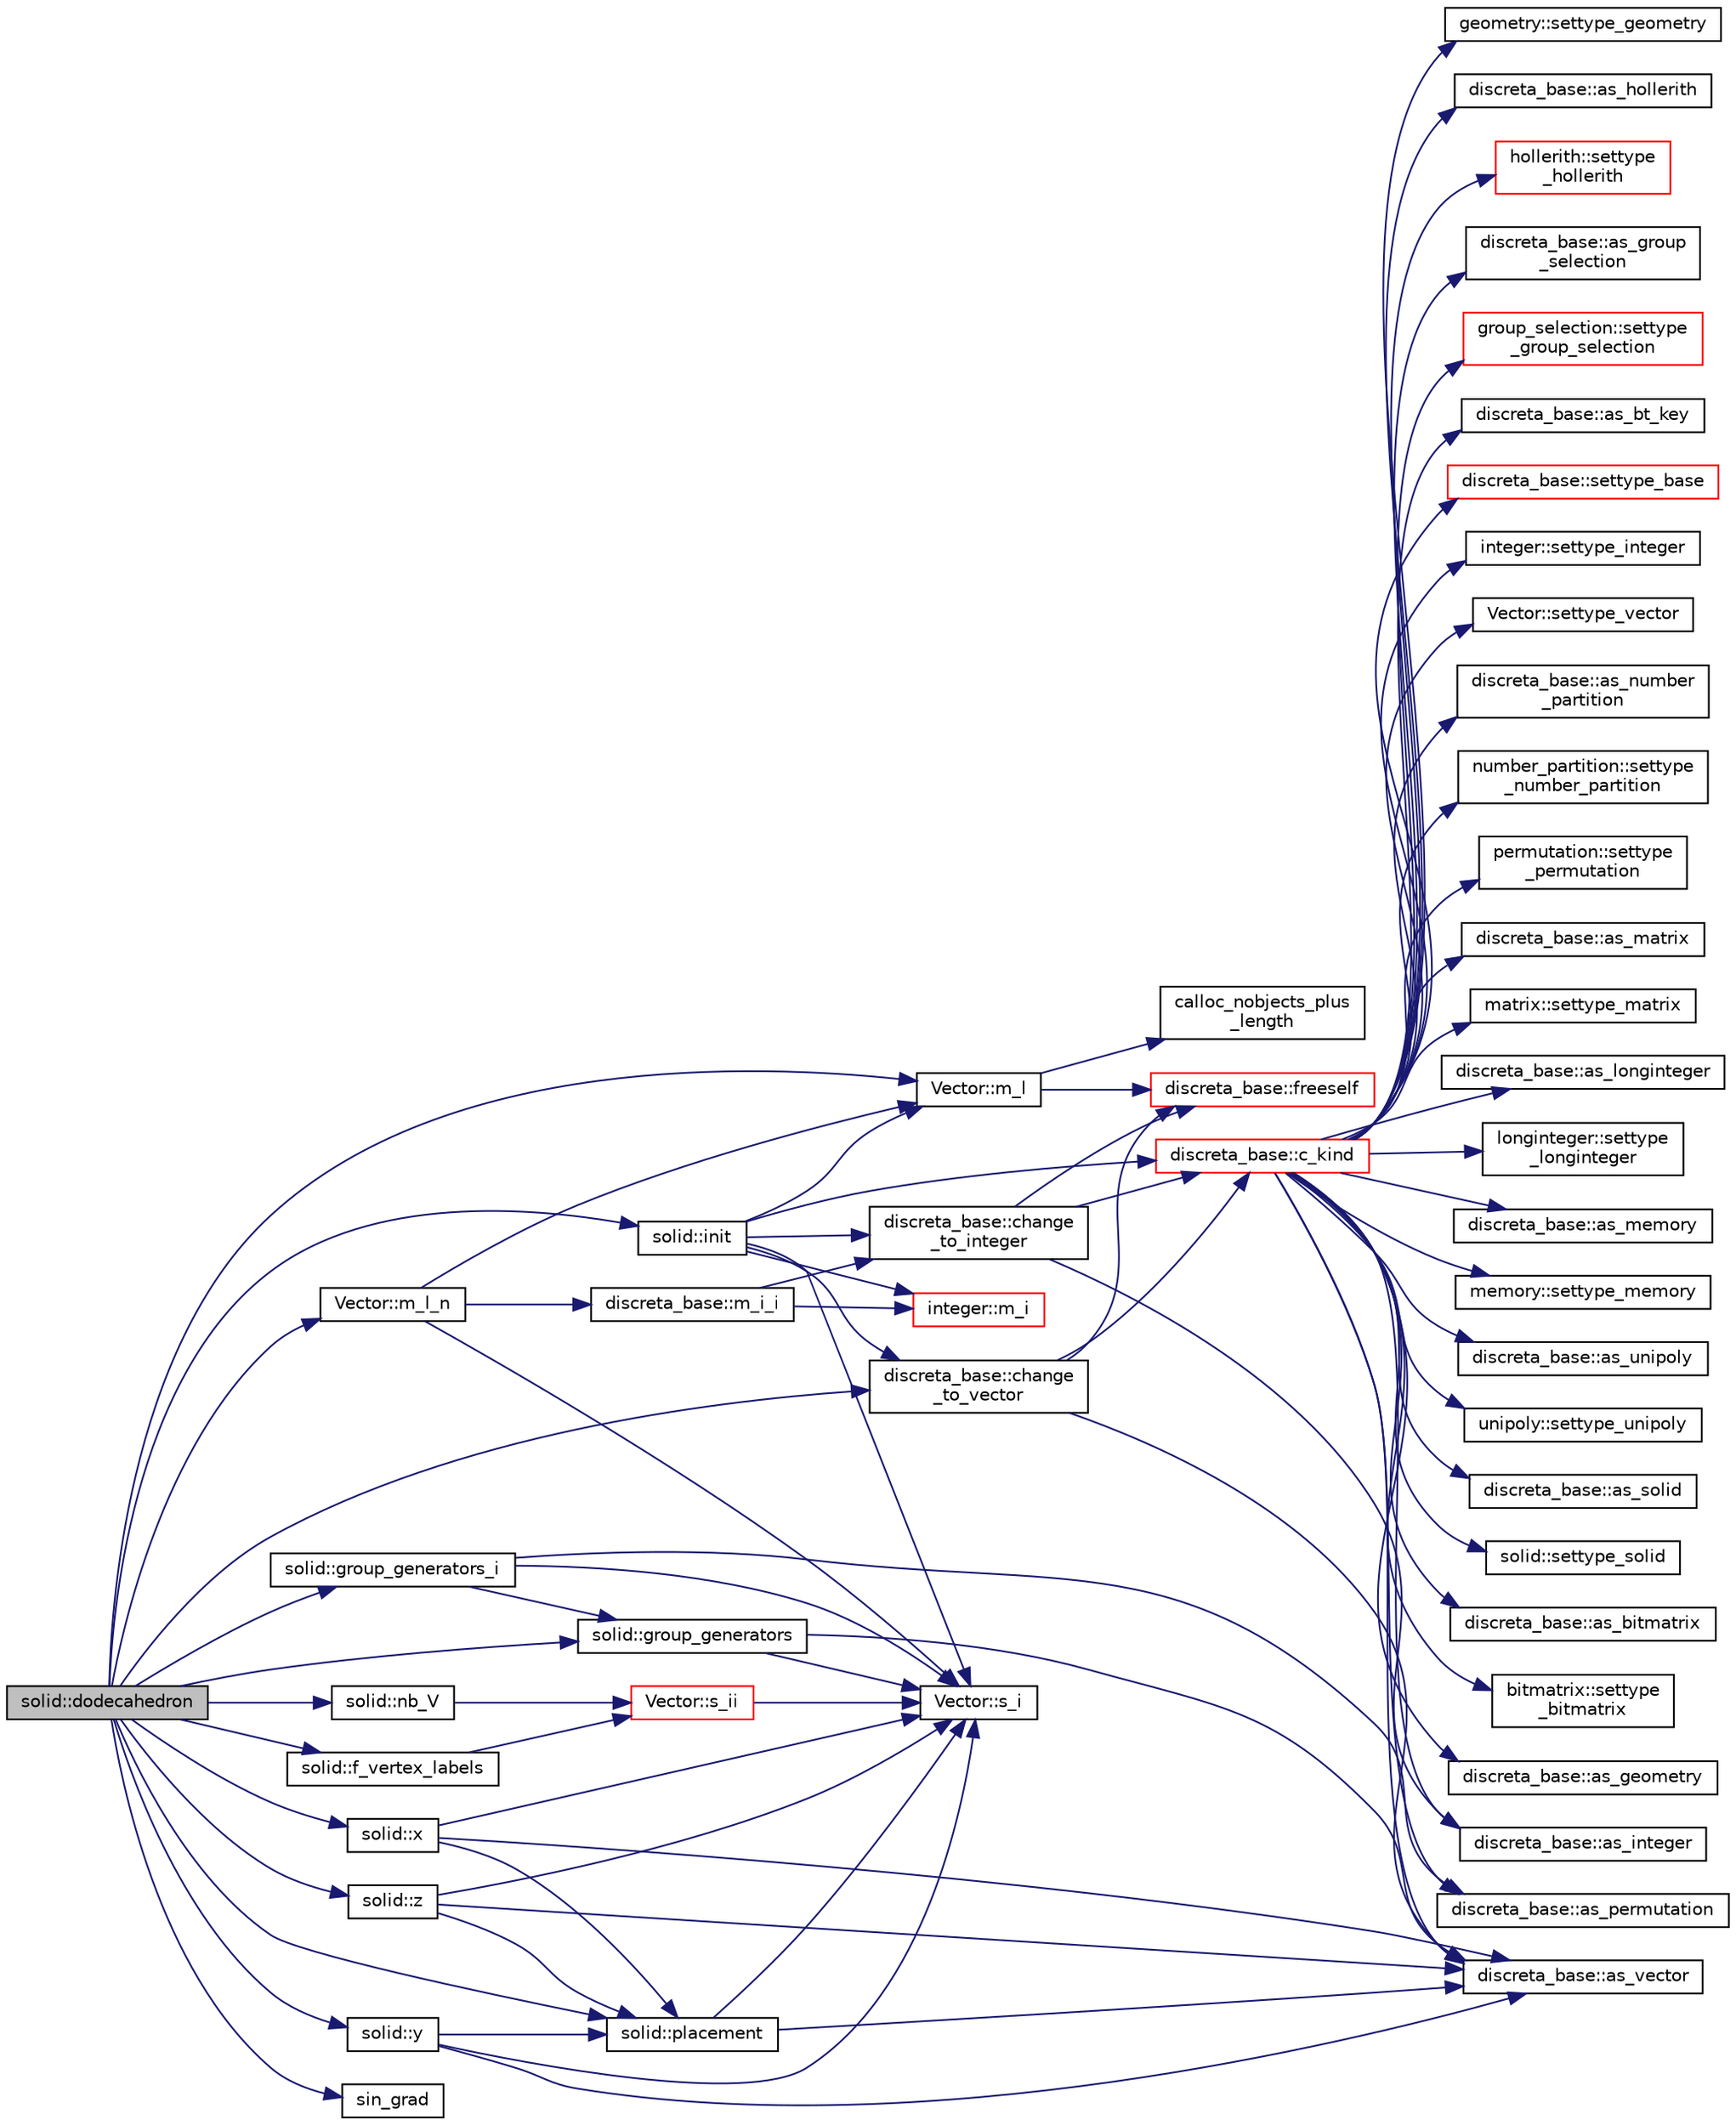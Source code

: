 digraph "solid::dodecahedron"
{
  edge [fontname="Helvetica",fontsize="10",labelfontname="Helvetica",labelfontsize="10"];
  node [fontname="Helvetica",fontsize="10",shape=record];
  rankdir="LR";
  Node1725 [label="solid::dodecahedron",height=0.2,width=0.4,color="black", fillcolor="grey75", style="filled", fontcolor="black"];
  Node1725 -> Node1726 [color="midnightblue",fontsize="10",style="solid",fontname="Helvetica"];
  Node1726 [label="solid::init",height=0.2,width=0.4,color="black", fillcolor="white", style="filled",URL="$d8/def/classsolid.html#afc711954316958b35630fbc8542bcd05"];
  Node1726 -> Node1727 [color="midnightblue",fontsize="10",style="solid",fontname="Helvetica"];
  Node1727 [label="Vector::m_l",height=0.2,width=0.4,color="black", fillcolor="white", style="filled",URL="$d5/db2/class_vector.html#a00f5520c2a6b4f5282a1a8bcf8ea74eb"];
  Node1727 -> Node1728 [color="midnightblue",fontsize="10",style="solid",fontname="Helvetica"];
  Node1728 [label="discreta_base::freeself",height=0.2,width=0.4,color="red", fillcolor="white", style="filled",URL="$d7/d71/classdiscreta__base.html#a9a3c9501a562293b5667c11b9174d6e5"];
  Node1727 -> Node1776 [color="midnightblue",fontsize="10",style="solid",fontname="Helvetica"];
  Node1776 [label="calloc_nobjects_plus\l_length",height=0.2,width=0.4,color="black", fillcolor="white", style="filled",URL="$d9/d60/discreta_8h.html#a71599d54c8c17dfa065a363f5cdd0aa4"];
  Node1726 -> Node1777 [color="midnightblue",fontsize="10",style="solid",fontname="Helvetica"];
  Node1777 [label="discreta_base::c_kind",height=0.2,width=0.4,color="red", fillcolor="white", style="filled",URL="$d7/d71/classdiscreta__base.html#adc2ff61589c2d083688e7a43f333cb62"];
  Node1777 -> Node1778 [color="midnightblue",fontsize="10",style="solid",fontname="Helvetica"];
  Node1778 [label="discreta_base::settype_base",height=0.2,width=0.4,color="red", fillcolor="white", style="filled",URL="$d7/d71/classdiscreta__base.html#a4f42899a89447d1c3993ea07c38f8ad4"];
  Node1777 -> Node1737 [color="midnightblue",fontsize="10",style="solid",fontname="Helvetica"];
  Node1737 [label="discreta_base::as_integer",height=0.2,width=0.4,color="black", fillcolor="white", style="filled",URL="$d7/d71/classdiscreta__base.html#a00d7691eaf874fd283d942692fe8dd26"];
  Node1777 -> Node1779 [color="midnightblue",fontsize="10",style="solid",fontname="Helvetica"];
  Node1779 [label="integer::settype_integer",height=0.2,width=0.4,color="black", fillcolor="white", style="filled",URL="$d0/de5/classinteger.html#a6265c65ef311229acd513d748faba796"];
  Node1777 -> Node1739 [color="midnightblue",fontsize="10",style="solid",fontname="Helvetica"];
  Node1739 [label="discreta_base::as_vector",height=0.2,width=0.4,color="black", fillcolor="white", style="filled",URL="$d7/d71/classdiscreta__base.html#a7bdd6cae39c380b128ee9e17e42cf020"];
  Node1777 -> Node1780 [color="midnightblue",fontsize="10",style="solid",fontname="Helvetica"];
  Node1780 [label="Vector::settype_vector",height=0.2,width=0.4,color="black", fillcolor="white", style="filled",URL="$d5/db2/class_vector.html#a34e0d00b18c051f23904a8429fa6c8b4"];
  Node1777 -> Node1742 [color="midnightblue",fontsize="10",style="solid",fontname="Helvetica"];
  Node1742 [label="discreta_base::as_number\l_partition",height=0.2,width=0.4,color="black", fillcolor="white", style="filled",URL="$d7/d71/classdiscreta__base.html#a307aa09de0e925d46697707968ffab00"];
  Node1777 -> Node1781 [color="midnightblue",fontsize="10",style="solid",fontname="Helvetica"];
  Node1781 [label="number_partition::settype\l_number_partition",height=0.2,width=0.4,color="black", fillcolor="white", style="filled",URL="$df/d50/classnumber__partition.html#a3aaec1b557758f643ffc8555bbc358be"];
  Node1777 -> Node1744 [color="midnightblue",fontsize="10",style="solid",fontname="Helvetica"];
  Node1744 [label="discreta_base::as_permutation",height=0.2,width=0.4,color="black", fillcolor="white", style="filled",URL="$d7/d71/classdiscreta__base.html#aa4e72f36a82984239b12ae831e131098"];
  Node1777 -> Node1782 [color="midnightblue",fontsize="10",style="solid",fontname="Helvetica"];
  Node1782 [label="permutation::settype\l_permutation",height=0.2,width=0.4,color="black", fillcolor="white", style="filled",URL="$d0/d08/classpermutation.html#af1eea29f86195cede9562e444664c28c"];
  Node1777 -> Node1746 [color="midnightblue",fontsize="10",style="solid",fontname="Helvetica"];
  Node1746 [label="discreta_base::as_matrix",height=0.2,width=0.4,color="black", fillcolor="white", style="filled",URL="$d7/d71/classdiscreta__base.html#ae4d7f56d917a4707b838fbffde6467ff"];
  Node1777 -> Node1783 [color="midnightblue",fontsize="10",style="solid",fontname="Helvetica"];
  Node1783 [label="matrix::settype_matrix",height=0.2,width=0.4,color="black", fillcolor="white", style="filled",URL="$d1/d8d/classmatrix.html#a1780283a64a789e4084d792683d276bb"];
  Node1777 -> Node1749 [color="midnightblue",fontsize="10",style="solid",fontname="Helvetica"];
  Node1749 [label="discreta_base::as_longinteger",height=0.2,width=0.4,color="black", fillcolor="white", style="filled",URL="$d7/d71/classdiscreta__base.html#a20a094639eb711b10c8694c51937f7cd"];
  Node1777 -> Node1784 [color="midnightblue",fontsize="10",style="solid",fontname="Helvetica"];
  Node1784 [label="longinteger::settype\l_longinteger",height=0.2,width=0.4,color="black", fillcolor="white", style="filled",URL="$d3/d71/classlonginteger.html#ae5f811ece8df31b9ff114368a18e1dc5"];
  Node1777 -> Node1752 [color="midnightblue",fontsize="10",style="solid",fontname="Helvetica"];
  Node1752 [label="discreta_base::as_memory",height=0.2,width=0.4,color="black", fillcolor="white", style="filled",URL="$d7/d71/classdiscreta__base.html#ad94b2d7dce0cd4fa22db57f6e79c4bd2"];
  Node1777 -> Node1785 [color="midnightblue",fontsize="10",style="solid",fontname="Helvetica"];
  Node1785 [label="memory::settype_memory",height=0.2,width=0.4,color="black", fillcolor="white", style="filled",URL="$d8/d99/classmemory.html#a33aae277f9b8fe36b02e9d5da895451b"];
  Node1777 -> Node1754 [color="midnightblue",fontsize="10",style="solid",fontname="Helvetica"];
  Node1754 [label="discreta_base::as_unipoly",height=0.2,width=0.4,color="black", fillcolor="white", style="filled",URL="$d7/d71/classdiscreta__base.html#ad50d8027f039fe5c2478cddb243adc9d"];
  Node1777 -> Node1786 [color="midnightblue",fontsize="10",style="solid",fontname="Helvetica"];
  Node1786 [label="unipoly::settype_unipoly",height=0.2,width=0.4,color="black", fillcolor="white", style="filled",URL="$d1/d89/classunipoly.html#a8db854fcc85c5e1150b1f1b1c005c95b"];
  Node1777 -> Node1756 [color="midnightblue",fontsize="10",style="solid",fontname="Helvetica"];
  Node1756 [label="discreta_base::as_solid",height=0.2,width=0.4,color="black", fillcolor="white", style="filled",URL="$d7/d71/classdiscreta__base.html#a1fc5f2b85ec97ab0a69dd64903c970a5"];
  Node1777 -> Node1787 [color="midnightblue",fontsize="10",style="solid",fontname="Helvetica"];
  Node1787 [label="solid::settype_solid",height=0.2,width=0.4,color="black", fillcolor="white", style="filled",URL="$d8/def/classsolid.html#a775bd4821f75a8aee4ea3d4335ff90e0"];
  Node1777 -> Node1758 [color="midnightblue",fontsize="10",style="solid",fontname="Helvetica"];
  Node1758 [label="discreta_base::as_bitmatrix",height=0.2,width=0.4,color="black", fillcolor="white", style="filled",URL="$d7/d71/classdiscreta__base.html#a071ad54ea8ef6c9d1d15f532e5a76df6"];
  Node1777 -> Node1788 [color="midnightblue",fontsize="10",style="solid",fontname="Helvetica"];
  Node1788 [label="bitmatrix::settype\l_bitmatrix",height=0.2,width=0.4,color="black", fillcolor="white", style="filled",URL="$de/dc8/classbitmatrix.html#acb571d947f9526665ebbdc0ce3e2a973"];
  Node1777 -> Node1760 [color="midnightblue",fontsize="10",style="solid",fontname="Helvetica"];
  Node1760 [label="discreta_base::as_geometry",height=0.2,width=0.4,color="black", fillcolor="white", style="filled",URL="$d7/d71/classdiscreta__base.html#a38fc7b4cdd830703e9d87354b79bc5c8"];
  Node1777 -> Node1789 [color="midnightblue",fontsize="10",style="solid",fontname="Helvetica"];
  Node1789 [label="geometry::settype_geometry",height=0.2,width=0.4,color="black", fillcolor="white", style="filled",URL="$da/d44/classgeometry.html#ab4a336baba6a3f56f5ffa053a5be5ba7"];
  Node1777 -> Node1762 [color="midnightblue",fontsize="10",style="solid",fontname="Helvetica"];
  Node1762 [label="discreta_base::as_hollerith",height=0.2,width=0.4,color="black", fillcolor="white", style="filled",URL="$d7/d71/classdiscreta__base.html#a3e66f82711f314710107e2f29e589690"];
  Node1777 -> Node1790 [color="midnightblue",fontsize="10",style="solid",fontname="Helvetica"];
  Node1790 [label="hollerith::settype\l_hollerith",height=0.2,width=0.4,color="red", fillcolor="white", style="filled",URL="$d8/d99/classhollerith.html#a23bbd4acfc88a0e90f1245f243f51f76"];
  Node1777 -> Node1764 [color="midnightblue",fontsize="10",style="solid",fontname="Helvetica"];
  Node1764 [label="discreta_base::as_group\l_selection",height=0.2,width=0.4,color="black", fillcolor="white", style="filled",URL="$d7/d71/classdiscreta__base.html#aae1bac4883c567718bef9fb610abbdc8"];
  Node1777 -> Node1792 [color="midnightblue",fontsize="10",style="solid",fontname="Helvetica"];
  Node1792 [label="group_selection::settype\l_group_selection",height=0.2,width=0.4,color="red", fillcolor="white", style="filled",URL="$d6/db0/classgroup__selection.html#a015ed73b7b8d784bedd4d11ac1fc0ec1"];
  Node1777 -> Node1766 [color="midnightblue",fontsize="10",style="solid",fontname="Helvetica"];
  Node1766 [label="discreta_base::as_bt_key",height=0.2,width=0.4,color="black", fillcolor="white", style="filled",URL="$d7/d71/classdiscreta__base.html#a2734c6e08dca17cf6588bd5064ec1b9f"];
  Node1726 -> Node1794 [color="midnightblue",fontsize="10",style="solid",fontname="Helvetica"];
  Node1794 [label="Vector::s_i",height=0.2,width=0.4,color="black", fillcolor="white", style="filled",URL="$d5/db2/class_vector.html#a1c4fe1752523df8119f70dd550244871"];
  Node1726 -> Node1800 [color="midnightblue",fontsize="10",style="solid",fontname="Helvetica"];
  Node1800 [label="discreta_base::change\l_to_vector",height=0.2,width=0.4,color="black", fillcolor="white", style="filled",URL="$d7/d71/classdiscreta__base.html#a66186d19c55ad54af11e2a040a763c38"];
  Node1800 -> Node1728 [color="midnightblue",fontsize="10",style="solid",fontname="Helvetica"];
  Node1800 -> Node1777 [color="midnightblue",fontsize="10",style="solid",fontname="Helvetica"];
  Node1800 -> Node1739 [color="midnightblue",fontsize="10",style="solid",fontname="Helvetica"];
  Node1726 -> Node1801 [color="midnightblue",fontsize="10",style="solid",fontname="Helvetica"];
  Node1801 [label="discreta_base::change\l_to_integer",height=0.2,width=0.4,color="black", fillcolor="white", style="filled",URL="$d7/d71/classdiscreta__base.html#a58a5a5bd8f8e6f2dd7b4483b66dc7bb9"];
  Node1801 -> Node1728 [color="midnightblue",fontsize="10",style="solid",fontname="Helvetica"];
  Node1801 -> Node1777 [color="midnightblue",fontsize="10",style="solid",fontname="Helvetica"];
  Node1801 -> Node1737 [color="midnightblue",fontsize="10",style="solid",fontname="Helvetica"];
  Node1726 -> Node1802 [color="midnightblue",fontsize="10",style="solid",fontname="Helvetica"];
  Node1802 [label="integer::m_i",height=0.2,width=0.4,color="red", fillcolor="white", style="filled",URL="$d0/de5/classinteger.html#a869091f0a0f35f5354c8c4a70250e8a9"];
  Node1725 -> Node1803 [color="midnightblue",fontsize="10",style="solid",fontname="Helvetica"];
  Node1803 [label="solid::group_generators",height=0.2,width=0.4,color="black", fillcolor="white", style="filled",URL="$d8/def/classsolid.html#a3ec669f29fac875a8a05882714e8a896"];
  Node1803 -> Node1794 [color="midnightblue",fontsize="10",style="solid",fontname="Helvetica"];
  Node1803 -> Node1739 [color="midnightblue",fontsize="10",style="solid",fontname="Helvetica"];
  Node1725 -> Node1727 [color="midnightblue",fontsize="10",style="solid",fontname="Helvetica"];
  Node1725 -> Node1804 [color="midnightblue",fontsize="10",style="solid",fontname="Helvetica"];
  Node1804 [label="solid::group_generators_i",height=0.2,width=0.4,color="black", fillcolor="white", style="filled",URL="$d8/def/classsolid.html#a3736981de8dcd03683b4392a94c54a5c"];
  Node1804 -> Node1803 [color="midnightblue",fontsize="10",style="solid",fontname="Helvetica"];
  Node1804 -> Node1794 [color="midnightblue",fontsize="10",style="solid",fontname="Helvetica"];
  Node1804 -> Node1744 [color="midnightblue",fontsize="10",style="solid",fontname="Helvetica"];
  Node1725 -> Node1805 [color="midnightblue",fontsize="10",style="solid",fontname="Helvetica"];
  Node1805 [label="solid::f_vertex_labels",height=0.2,width=0.4,color="black", fillcolor="white", style="filled",URL="$d8/def/classsolid.html#a4dfce820a08af20da6f8b3b1455073bf"];
  Node1805 -> Node1806 [color="midnightblue",fontsize="10",style="solid",fontname="Helvetica"];
  Node1806 [label="Vector::s_ii",height=0.2,width=0.4,color="red", fillcolor="white", style="filled",URL="$d5/db2/class_vector.html#a75d4942cc7b9794717b4846c10520db8"];
  Node1806 -> Node1794 [color="midnightblue",fontsize="10",style="solid",fontname="Helvetica"];
  Node1725 -> Node1809 [color="midnightblue",fontsize="10",style="solid",fontname="Helvetica"];
  Node1809 [label="solid::nb_V",height=0.2,width=0.4,color="black", fillcolor="white", style="filled",URL="$d8/def/classsolid.html#aca646d2fdafa24105634c4959caa88c8"];
  Node1809 -> Node1806 [color="midnightblue",fontsize="10",style="solid",fontname="Helvetica"];
  Node1725 -> Node1810 [color="midnightblue",fontsize="10",style="solid",fontname="Helvetica"];
  Node1810 [label="solid::placement",height=0.2,width=0.4,color="black", fillcolor="white", style="filled",URL="$d8/def/classsolid.html#ac06c1e06d6dc5c6f43b1c850892548c8"];
  Node1810 -> Node1794 [color="midnightblue",fontsize="10",style="solid",fontname="Helvetica"];
  Node1810 -> Node1739 [color="midnightblue",fontsize="10",style="solid",fontname="Helvetica"];
  Node1725 -> Node1811 [color="midnightblue",fontsize="10",style="solid",fontname="Helvetica"];
  Node1811 [label="solid::x",height=0.2,width=0.4,color="black", fillcolor="white", style="filled",URL="$d8/def/classsolid.html#ab9c0f7598fe0b626a7f819d04b935996"];
  Node1811 -> Node1810 [color="midnightblue",fontsize="10",style="solid",fontname="Helvetica"];
  Node1811 -> Node1794 [color="midnightblue",fontsize="10",style="solid",fontname="Helvetica"];
  Node1811 -> Node1739 [color="midnightblue",fontsize="10",style="solid",fontname="Helvetica"];
  Node1725 -> Node1800 [color="midnightblue",fontsize="10",style="solid",fontname="Helvetica"];
  Node1725 -> Node1812 [color="midnightblue",fontsize="10",style="solid",fontname="Helvetica"];
  Node1812 [label="solid::y",height=0.2,width=0.4,color="black", fillcolor="white", style="filled",URL="$d8/def/classsolid.html#a3573a3af71aa86cf6d609442f19ca4b0"];
  Node1812 -> Node1810 [color="midnightblue",fontsize="10",style="solid",fontname="Helvetica"];
  Node1812 -> Node1794 [color="midnightblue",fontsize="10",style="solid",fontname="Helvetica"];
  Node1812 -> Node1739 [color="midnightblue",fontsize="10",style="solid",fontname="Helvetica"];
  Node1725 -> Node1813 [color="midnightblue",fontsize="10",style="solid",fontname="Helvetica"];
  Node1813 [label="solid::z",height=0.2,width=0.4,color="black", fillcolor="white", style="filled",URL="$d8/def/classsolid.html#af8ab1d698896be2233691447b1107dcb"];
  Node1813 -> Node1810 [color="midnightblue",fontsize="10",style="solid",fontname="Helvetica"];
  Node1813 -> Node1794 [color="midnightblue",fontsize="10",style="solid",fontname="Helvetica"];
  Node1813 -> Node1739 [color="midnightblue",fontsize="10",style="solid",fontname="Helvetica"];
  Node1725 -> Node1814 [color="midnightblue",fontsize="10",style="solid",fontname="Helvetica"];
  Node1814 [label="Vector::m_l_n",height=0.2,width=0.4,color="black", fillcolor="white", style="filled",URL="$d5/db2/class_vector.html#a5c7c126e6266ecdc832c5ce5bc1cca2f"];
  Node1814 -> Node1727 [color="midnightblue",fontsize="10",style="solid",fontname="Helvetica"];
  Node1814 -> Node1794 [color="midnightblue",fontsize="10",style="solid",fontname="Helvetica"];
  Node1814 -> Node1815 [color="midnightblue",fontsize="10",style="solid",fontname="Helvetica"];
  Node1815 [label="discreta_base::m_i_i",height=0.2,width=0.4,color="black", fillcolor="white", style="filled",URL="$d7/d71/classdiscreta__base.html#aa231464a9d4bc233f66608021c9ad997"];
  Node1815 -> Node1801 [color="midnightblue",fontsize="10",style="solid",fontname="Helvetica"];
  Node1815 -> Node1802 [color="midnightblue",fontsize="10",style="solid",fontname="Helvetica"];
  Node1725 -> Node1816 [color="midnightblue",fontsize="10",style="solid",fontname="Helvetica"];
  Node1816 [label="sin_grad",height=0.2,width=0.4,color="black", fillcolor="white", style="filled",URL="$d9/d29/draw_8_c.html#a3d18fbbffa625ae13c280711f2e183e6"];
}
